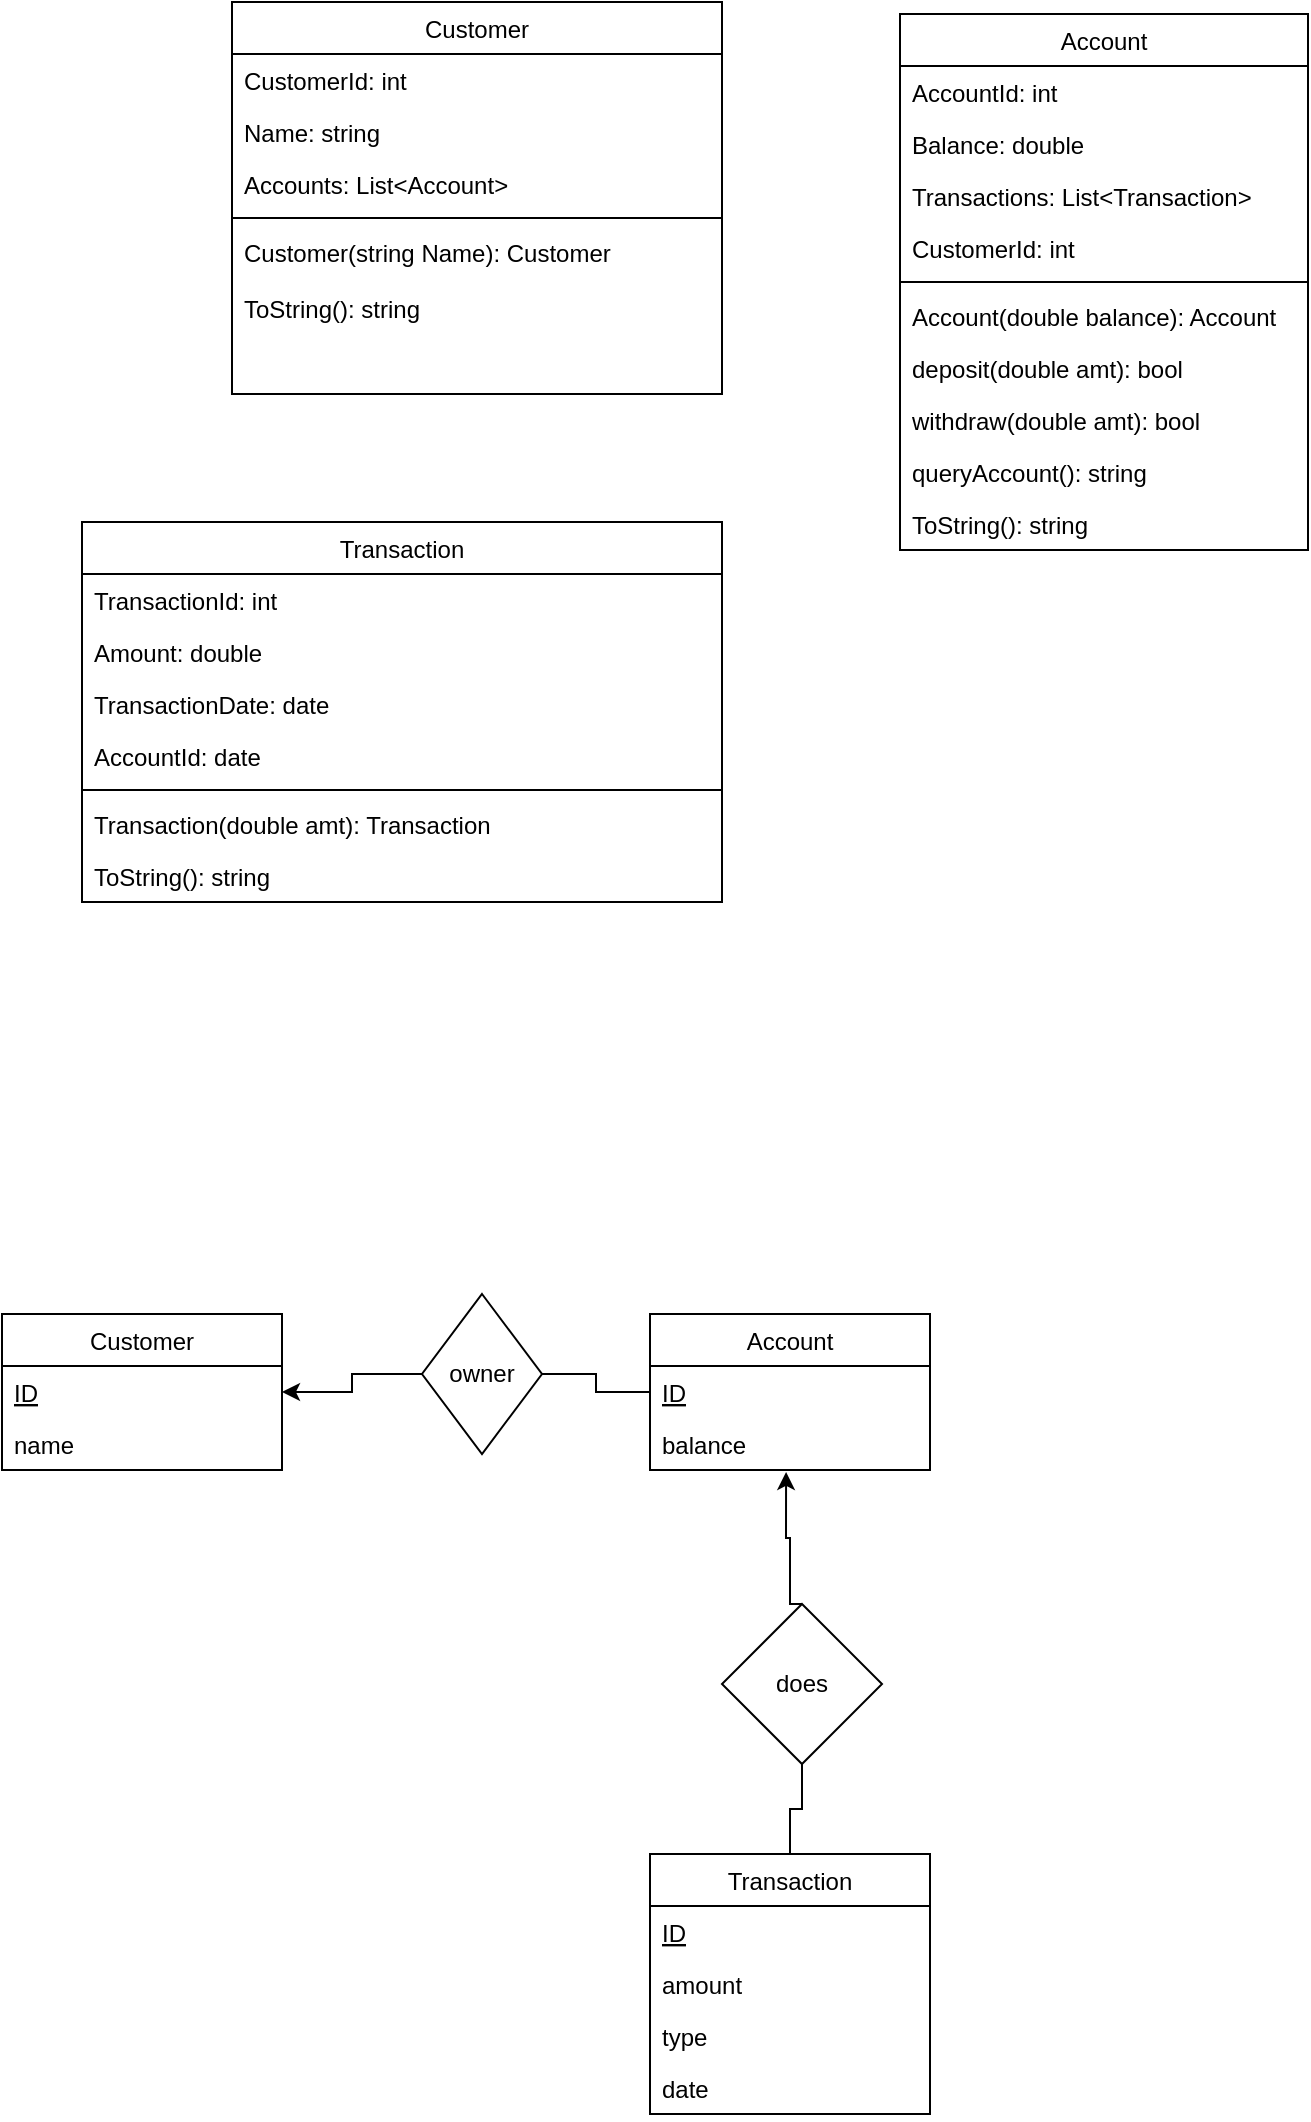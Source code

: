 <mxfile version="15.0.3" type="device"><diagram id="C5RBs43oDa-KdzZeNtuy" name="Page-1"><mxGraphModel dx="1320" dy="484" grid="0" gridSize="10" guides="1" tooltips="1" connect="1" arrows="1" fold="1" page="1" pageScale="1" pageWidth="827" pageHeight="1169" background="none" math="0" shadow="0"><root><mxCell id="WIyWlLk6GJQsqaUBKTNV-0"/><mxCell id="WIyWlLk6GJQsqaUBKTNV-1" parent="WIyWlLk6GJQsqaUBKTNV-0"/><mxCell id="zkfFHV4jXpPFQw0GAbJ--0" value="Customer" style="swimlane;fontStyle=0;align=center;verticalAlign=top;childLayout=stackLayout;horizontal=1;startSize=26;horizontalStack=0;resizeParent=1;resizeLast=0;collapsible=1;marginBottom=0;rounded=0;shadow=0;strokeWidth=1;" parent="WIyWlLk6GJQsqaUBKTNV-1" vertex="1"><mxGeometry x="135" y="28" width="245" height="196" as="geometry"><mxRectangle x="230" y="140" width="160" height="26" as="alternateBounds"/></mxGeometry></mxCell><mxCell id="zkfFHV4jXpPFQw0GAbJ--1" value="CustomerId: int" style="text;align=left;verticalAlign=top;spacingLeft=4;spacingRight=4;overflow=hidden;rotatable=0;points=[[0,0.5],[1,0.5]];portConstraint=eastwest;" parent="zkfFHV4jXpPFQw0GAbJ--0" vertex="1"><mxGeometry y="26" width="245" height="26" as="geometry"/></mxCell><mxCell id="zkfFHV4jXpPFQw0GAbJ--2" value="Name: string" style="text;align=left;verticalAlign=top;spacingLeft=4;spacingRight=4;overflow=hidden;rotatable=0;points=[[0,0.5],[1,0.5]];portConstraint=eastwest;rounded=0;shadow=0;html=0;" parent="zkfFHV4jXpPFQw0GAbJ--0" vertex="1"><mxGeometry y="52" width="245" height="26" as="geometry"/></mxCell><mxCell id="zkfFHV4jXpPFQw0GAbJ--3" value="Accounts: List&lt;Account&gt;" style="text;align=left;verticalAlign=top;spacingLeft=4;spacingRight=4;overflow=hidden;rotatable=0;points=[[0,0.5],[1,0.5]];portConstraint=eastwest;rounded=0;shadow=0;html=0;" parent="zkfFHV4jXpPFQw0GAbJ--0" vertex="1"><mxGeometry y="78" width="245" height="26" as="geometry"/></mxCell><mxCell id="zkfFHV4jXpPFQw0GAbJ--4" value="" style="line;html=1;strokeWidth=1;align=left;verticalAlign=middle;spacingTop=-1;spacingLeft=3;spacingRight=3;rotatable=0;labelPosition=right;points=[];portConstraint=eastwest;" parent="zkfFHV4jXpPFQw0GAbJ--0" vertex="1"><mxGeometry y="104" width="245" height="8" as="geometry"/></mxCell><mxCell id="zkfFHV4jXpPFQw0GAbJ--5" value="Customer(string Name): Customer" style="text;align=left;verticalAlign=top;spacingLeft=4;spacingRight=4;overflow=hidden;rotatable=0;points=[[0,0.5],[1,0.5]];portConstraint=eastwest;" parent="zkfFHV4jXpPFQw0GAbJ--0" vertex="1"><mxGeometry y="112" width="245" height="28" as="geometry"/></mxCell><mxCell id="Qk6ZBStduYUP-e05xlYX-62" value="ToString(): string" style="text;align=left;verticalAlign=top;spacingLeft=4;spacingRight=4;overflow=hidden;rotatable=0;points=[[0,0.5],[1,0.5]];portConstraint=eastwest;" vertex="1" parent="zkfFHV4jXpPFQw0GAbJ--0"><mxGeometry y="140" width="245" height="28" as="geometry"/></mxCell><mxCell id="Qk6ZBStduYUP-e05xlYX-15" value="Customer" style="swimlane;fontStyle=0;childLayout=stackLayout;horizontal=1;startSize=26;horizontalStack=0;resizeParent=1;resizeParentMax=0;resizeLast=0;collapsible=1;marginBottom=0;" vertex="1" parent="WIyWlLk6GJQsqaUBKTNV-1"><mxGeometry x="20" y="684" width="140" height="78" as="geometry"/></mxCell><mxCell id="Qk6ZBStduYUP-e05xlYX-16" value="ID" style="text;strokeColor=none;fillColor=none;align=left;verticalAlign=top;spacingLeft=4;spacingRight=4;overflow=hidden;rotatable=0;points=[[0,0.5],[1,0.5]];portConstraint=eastwest;fontStyle=4" vertex="1" parent="Qk6ZBStduYUP-e05xlYX-15"><mxGeometry y="26" width="140" height="26" as="geometry"/></mxCell><mxCell id="Qk6ZBStduYUP-e05xlYX-17" value="name" style="text;strokeColor=none;fillColor=none;align=left;verticalAlign=top;spacingLeft=4;spacingRight=4;overflow=hidden;rotatable=0;points=[[0,0.5],[1,0.5]];portConstraint=eastwest;" vertex="1" parent="Qk6ZBStduYUP-e05xlYX-15"><mxGeometry y="52" width="140" height="26" as="geometry"/></mxCell><mxCell id="Qk6ZBStduYUP-e05xlYX-31" style="edgeStyle=orthogonalEdgeStyle;rounded=0;orthogonalLoop=1;jettySize=auto;html=1;exitX=0;exitY=0.5;exitDx=0;exitDy=0;entryX=1;entryY=0.5;entryDx=0;entryDy=0;endArrow=classic;endFill=1;strokeWidth=1;" edge="1" parent="WIyWlLk6GJQsqaUBKTNV-1" source="Qk6ZBStduYUP-e05xlYX-19" target="Qk6ZBStduYUP-e05xlYX-16"><mxGeometry relative="1" as="geometry"/></mxCell><mxCell id="Qk6ZBStduYUP-e05xlYX-32" style="edgeStyle=orthogonalEdgeStyle;rounded=0;orthogonalLoop=1;jettySize=auto;html=1;exitX=1;exitY=0.5;exitDx=0;exitDy=0;entryX=0;entryY=0.5;entryDx=0;entryDy=0;endArrow=none;endFill=0;strokeWidth=1;" edge="1" parent="WIyWlLk6GJQsqaUBKTNV-1" source="Qk6ZBStduYUP-e05xlYX-19" target="Qk6ZBStduYUP-e05xlYX-21"><mxGeometry relative="1" as="geometry"/></mxCell><mxCell id="Qk6ZBStduYUP-e05xlYX-19" value="owner" style="rhombus;whiteSpace=wrap;html=1;" vertex="1" parent="WIyWlLk6GJQsqaUBKTNV-1"><mxGeometry x="230" y="674" width="60" height="80" as="geometry"/></mxCell><mxCell id="Qk6ZBStduYUP-e05xlYX-20" value="Account" style="swimlane;fontStyle=0;childLayout=stackLayout;horizontal=1;startSize=26;horizontalStack=0;resizeParent=1;resizeParentMax=0;resizeLast=0;collapsible=1;marginBottom=0;" vertex="1" parent="WIyWlLk6GJQsqaUBKTNV-1"><mxGeometry x="344" y="684" width="140" height="78" as="geometry"/></mxCell><mxCell id="Qk6ZBStduYUP-e05xlYX-21" value="ID" style="text;strokeColor=none;fillColor=none;align=left;verticalAlign=top;spacingLeft=4;spacingRight=4;overflow=hidden;rotatable=0;points=[[0,0.5],[1,0.5]];portConstraint=eastwest;fontStyle=4" vertex="1" parent="Qk6ZBStduYUP-e05xlYX-20"><mxGeometry y="26" width="140" height="26" as="geometry"/></mxCell><mxCell id="Qk6ZBStduYUP-e05xlYX-22" value="balance" style="text;strokeColor=none;fillColor=none;align=left;verticalAlign=top;spacingLeft=4;spacingRight=4;overflow=hidden;rotatable=0;points=[[0,0.5],[1,0.5]];portConstraint=eastwest;" vertex="1" parent="Qk6ZBStduYUP-e05xlYX-20"><mxGeometry y="52" width="140" height="26" as="geometry"/></mxCell><mxCell id="Qk6ZBStduYUP-e05xlYX-29" style="edgeStyle=orthogonalEdgeStyle;rounded=0;orthogonalLoop=1;jettySize=auto;html=1;exitX=0.5;exitY=0;exitDx=0;exitDy=0;strokeWidth=1;endArrow=classic;endFill=1;entryX=0.486;entryY=1.038;entryDx=0;entryDy=0;entryPerimeter=0;" edge="1" parent="WIyWlLk6GJQsqaUBKTNV-1" source="Qk6ZBStduYUP-e05xlYX-24" target="Qk6ZBStduYUP-e05xlYX-22"><mxGeometry relative="1" as="geometry"><mxPoint x="414" y="804" as="targetPoint"/><Array as="points"><mxPoint x="414" y="796"/><mxPoint x="412" y="796"/></Array></mxGeometry></mxCell><mxCell id="Qk6ZBStduYUP-e05xlYX-30" style="edgeStyle=orthogonalEdgeStyle;rounded=0;orthogonalLoop=1;jettySize=auto;html=1;exitX=0.5;exitY=1;exitDx=0;exitDy=0;entryX=0.5;entryY=0;entryDx=0;entryDy=0;endArrow=none;endFill=0;strokeWidth=1;" edge="1" parent="WIyWlLk6GJQsqaUBKTNV-1" source="Qk6ZBStduYUP-e05xlYX-24" target="Qk6ZBStduYUP-e05xlYX-25"><mxGeometry relative="1" as="geometry"/></mxCell><mxCell id="Qk6ZBStduYUP-e05xlYX-24" value="does" style="rhombus;whiteSpace=wrap;html=1;" vertex="1" parent="WIyWlLk6GJQsqaUBKTNV-1"><mxGeometry x="380" y="829" width="80" height="80" as="geometry"/></mxCell><mxCell id="Qk6ZBStduYUP-e05xlYX-25" value="Transaction" style="swimlane;fontStyle=0;childLayout=stackLayout;horizontal=1;startSize=26;horizontalStack=0;resizeParent=1;resizeParentMax=0;resizeLast=0;collapsible=1;marginBottom=0;" vertex="1" parent="WIyWlLk6GJQsqaUBKTNV-1"><mxGeometry x="344" y="954" width="140" height="130" as="geometry"/></mxCell><mxCell id="Qk6ZBStduYUP-e05xlYX-26" value="ID" style="text;strokeColor=none;fillColor=none;align=left;verticalAlign=top;spacingLeft=4;spacingRight=4;overflow=hidden;rotatable=0;points=[[0,0.5],[1,0.5]];portConstraint=eastwest;fontStyle=4" vertex="1" parent="Qk6ZBStduYUP-e05xlYX-25"><mxGeometry y="26" width="140" height="26" as="geometry"/></mxCell><mxCell id="Qk6ZBStduYUP-e05xlYX-27" value="amount" style="text;strokeColor=none;fillColor=none;align=left;verticalAlign=top;spacingLeft=4;spacingRight=4;overflow=hidden;rotatable=0;points=[[0,0.5],[1,0.5]];portConstraint=eastwest;" vertex="1" parent="Qk6ZBStduYUP-e05xlYX-25"><mxGeometry y="52" width="140" height="26" as="geometry"/></mxCell><mxCell id="Qk6ZBStduYUP-e05xlYX-34" value="type" style="text;strokeColor=none;fillColor=none;align=left;verticalAlign=top;spacingLeft=4;spacingRight=4;overflow=hidden;rotatable=0;points=[[0,0.5],[1,0.5]];portConstraint=eastwest;" vertex="1" parent="Qk6ZBStduYUP-e05xlYX-25"><mxGeometry y="78" width="140" height="26" as="geometry"/></mxCell><mxCell id="Qk6ZBStduYUP-e05xlYX-37" value="date" style="text;strokeColor=none;fillColor=none;align=left;verticalAlign=top;spacingLeft=4;spacingRight=4;overflow=hidden;rotatable=0;points=[[0,0.5],[1,0.5]];portConstraint=eastwest;" vertex="1" parent="Qk6ZBStduYUP-e05xlYX-25"><mxGeometry y="104" width="140" height="26" as="geometry"/></mxCell><mxCell id="Qk6ZBStduYUP-e05xlYX-45" value="Transaction" style="swimlane;fontStyle=0;align=center;verticalAlign=top;childLayout=stackLayout;horizontal=1;startSize=26;horizontalStack=0;resizeParent=1;resizeLast=0;collapsible=1;marginBottom=0;rounded=0;shadow=0;strokeWidth=1;" vertex="1" parent="WIyWlLk6GJQsqaUBKTNV-1"><mxGeometry x="60" y="288" width="320" height="190" as="geometry"><mxRectangle x="550" y="140" width="160" height="26" as="alternateBounds"/></mxGeometry></mxCell><mxCell id="Qk6ZBStduYUP-e05xlYX-46" value="TransactionId: int" style="text;align=left;verticalAlign=top;spacingLeft=4;spacingRight=4;overflow=hidden;rotatable=0;points=[[0,0.5],[1,0.5]];portConstraint=eastwest;" vertex="1" parent="Qk6ZBStduYUP-e05xlYX-45"><mxGeometry y="26" width="320" height="26" as="geometry"/></mxCell><mxCell id="Qk6ZBStduYUP-e05xlYX-47" value="Amount: double" style="text;align=left;verticalAlign=top;spacingLeft=4;spacingRight=4;overflow=hidden;rotatable=0;points=[[0,0.5],[1,0.5]];portConstraint=eastwest;rounded=0;shadow=0;html=0;" vertex="1" parent="Qk6ZBStduYUP-e05xlYX-45"><mxGeometry y="52" width="320" height="26" as="geometry"/></mxCell><mxCell id="Qk6ZBStduYUP-e05xlYX-48" value="TransactionDate: date" style="text;align=left;verticalAlign=top;spacingLeft=4;spacingRight=4;overflow=hidden;rotatable=0;points=[[0,0.5],[1,0.5]];portConstraint=eastwest;rounded=0;shadow=0;html=0;" vertex="1" parent="Qk6ZBStduYUP-e05xlYX-45"><mxGeometry y="78" width="320" height="26" as="geometry"/></mxCell><mxCell id="Qk6ZBStduYUP-e05xlYX-80" value="AccountId: date" style="text;align=left;verticalAlign=top;spacingLeft=4;spacingRight=4;overflow=hidden;rotatable=0;points=[[0,0.5],[1,0.5]];portConstraint=eastwest;rounded=0;shadow=0;html=0;" vertex="1" parent="Qk6ZBStduYUP-e05xlYX-45"><mxGeometry y="104" width="320" height="26" as="geometry"/></mxCell><mxCell id="Qk6ZBStduYUP-e05xlYX-49" value="" style="line;html=1;strokeWidth=1;align=left;verticalAlign=middle;spacingTop=-1;spacingLeft=3;spacingRight=3;rotatable=0;labelPosition=right;points=[];portConstraint=eastwest;" vertex="1" parent="Qk6ZBStduYUP-e05xlYX-45"><mxGeometry y="130" width="320" height="8" as="geometry"/></mxCell><mxCell id="Qk6ZBStduYUP-e05xlYX-56" value="Transaction(double amt): Transaction" style="text;align=left;verticalAlign=top;spacingLeft=4;spacingRight=4;overflow=hidden;rotatable=0;points=[[0,0.5],[1,0.5]];portConstraint=eastwest;" vertex="1" parent="Qk6ZBStduYUP-e05xlYX-45"><mxGeometry y="138" width="320" height="26" as="geometry"/></mxCell><mxCell id="Qk6ZBStduYUP-e05xlYX-57" value="ToString(): string" style="text;align=left;verticalAlign=top;spacingLeft=4;spacingRight=4;overflow=hidden;rotatable=0;points=[[0,0.5],[1,0.5]];portConstraint=eastwest;rounded=0;shadow=0;html=0;" vertex="1" parent="Qk6ZBStduYUP-e05xlYX-45"><mxGeometry y="164" width="320" height="26" as="geometry"/></mxCell><mxCell id="Qk6ZBStduYUP-e05xlYX-65" value="Account" style="swimlane;fontStyle=0;align=center;verticalAlign=top;childLayout=stackLayout;horizontal=1;startSize=26;horizontalStack=0;resizeParent=1;resizeLast=0;collapsible=1;marginBottom=0;rounded=0;shadow=0;strokeWidth=1;" vertex="1" parent="WIyWlLk6GJQsqaUBKTNV-1"><mxGeometry x="469" y="34" width="204" height="268" as="geometry"><mxRectangle x="550" y="140" width="160" height="26" as="alternateBounds"/></mxGeometry></mxCell><mxCell id="Qk6ZBStduYUP-e05xlYX-66" value="AccountId: int" style="text;align=left;verticalAlign=top;spacingLeft=4;spacingRight=4;overflow=hidden;rotatable=0;points=[[0,0.5],[1,0.5]];portConstraint=eastwest;" vertex="1" parent="Qk6ZBStduYUP-e05xlYX-65"><mxGeometry y="26" width="204" height="26" as="geometry"/></mxCell><mxCell id="Qk6ZBStduYUP-e05xlYX-67" value="Balance: double" style="text;align=left;verticalAlign=top;spacingLeft=4;spacingRight=4;overflow=hidden;rotatable=0;points=[[0,0.5],[1,0.5]];portConstraint=eastwest;rounded=0;shadow=0;html=0;" vertex="1" parent="Qk6ZBStduYUP-e05xlYX-65"><mxGeometry y="52" width="204" height="26" as="geometry"/></mxCell><mxCell id="Qk6ZBStduYUP-e05xlYX-68" value="Transactions: List&lt;Transaction&gt;" style="text;align=left;verticalAlign=top;spacingLeft=4;spacingRight=4;overflow=hidden;rotatable=0;points=[[0,0.5],[1,0.5]];portConstraint=eastwest;rounded=0;shadow=0;html=0;" vertex="1" parent="Qk6ZBStduYUP-e05xlYX-65"><mxGeometry y="78" width="204" height="26" as="geometry"/></mxCell><mxCell id="Qk6ZBStduYUP-e05xlYX-79" value="CustomerId: int" style="text;align=left;verticalAlign=top;spacingLeft=4;spacingRight=4;overflow=hidden;rotatable=0;points=[[0,0.5],[1,0.5]];portConstraint=eastwest;rounded=0;shadow=0;html=0;" vertex="1" parent="Qk6ZBStduYUP-e05xlYX-65"><mxGeometry y="104" width="204" height="26" as="geometry"/></mxCell><mxCell id="Qk6ZBStduYUP-e05xlYX-69" value="" style="line;html=1;strokeWidth=1;align=left;verticalAlign=middle;spacingTop=-1;spacingLeft=3;spacingRight=3;rotatable=0;labelPosition=right;points=[];portConstraint=eastwest;" vertex="1" parent="Qk6ZBStduYUP-e05xlYX-65"><mxGeometry y="130" width="204" height="8" as="geometry"/></mxCell><mxCell id="Qk6ZBStduYUP-e05xlYX-70" value="Account(double balance): Account" style="text;align=left;verticalAlign=top;spacingLeft=4;spacingRight=4;overflow=hidden;rotatable=0;points=[[0,0.5],[1,0.5]];portConstraint=eastwest;" vertex="1" parent="Qk6ZBStduYUP-e05xlYX-65"><mxGeometry y="138" width="204" height="26" as="geometry"/></mxCell><mxCell id="Qk6ZBStduYUP-e05xlYX-71" value="deposit(double amt): bool" style="text;align=left;verticalAlign=top;spacingLeft=4;spacingRight=4;overflow=hidden;rotatable=0;points=[[0,0.5],[1,0.5]];portConstraint=eastwest;" vertex="1" parent="Qk6ZBStduYUP-e05xlYX-65"><mxGeometry y="164" width="204" height="26" as="geometry"/></mxCell><mxCell id="Qk6ZBStduYUP-e05xlYX-72" value="withdraw(double amt): bool" style="text;align=left;verticalAlign=top;spacingLeft=4;spacingRight=4;overflow=hidden;rotatable=0;points=[[0,0.5],[1,0.5]];portConstraint=eastwest;" vertex="1" parent="Qk6ZBStduYUP-e05xlYX-65"><mxGeometry y="190" width="204" height="26" as="geometry"/></mxCell><mxCell id="Qk6ZBStduYUP-e05xlYX-73" value="queryAccount(): string" style="text;align=left;verticalAlign=top;spacingLeft=4;spacingRight=4;overflow=hidden;rotatable=0;points=[[0,0.5],[1,0.5]];portConstraint=eastwest;" vertex="1" parent="Qk6ZBStduYUP-e05xlYX-65"><mxGeometry y="216" width="204" height="26" as="geometry"/></mxCell><mxCell id="Qk6ZBStduYUP-e05xlYX-74" value="ToString(): string" style="text;align=left;verticalAlign=top;spacingLeft=4;spacingRight=4;overflow=hidden;rotatable=0;points=[[0,0.5],[1,0.5]];portConstraint=eastwest;" vertex="1" parent="Qk6ZBStduYUP-e05xlYX-65"><mxGeometry y="242" width="204" height="26" as="geometry"/></mxCell></root></mxGraphModel></diagram></mxfile>